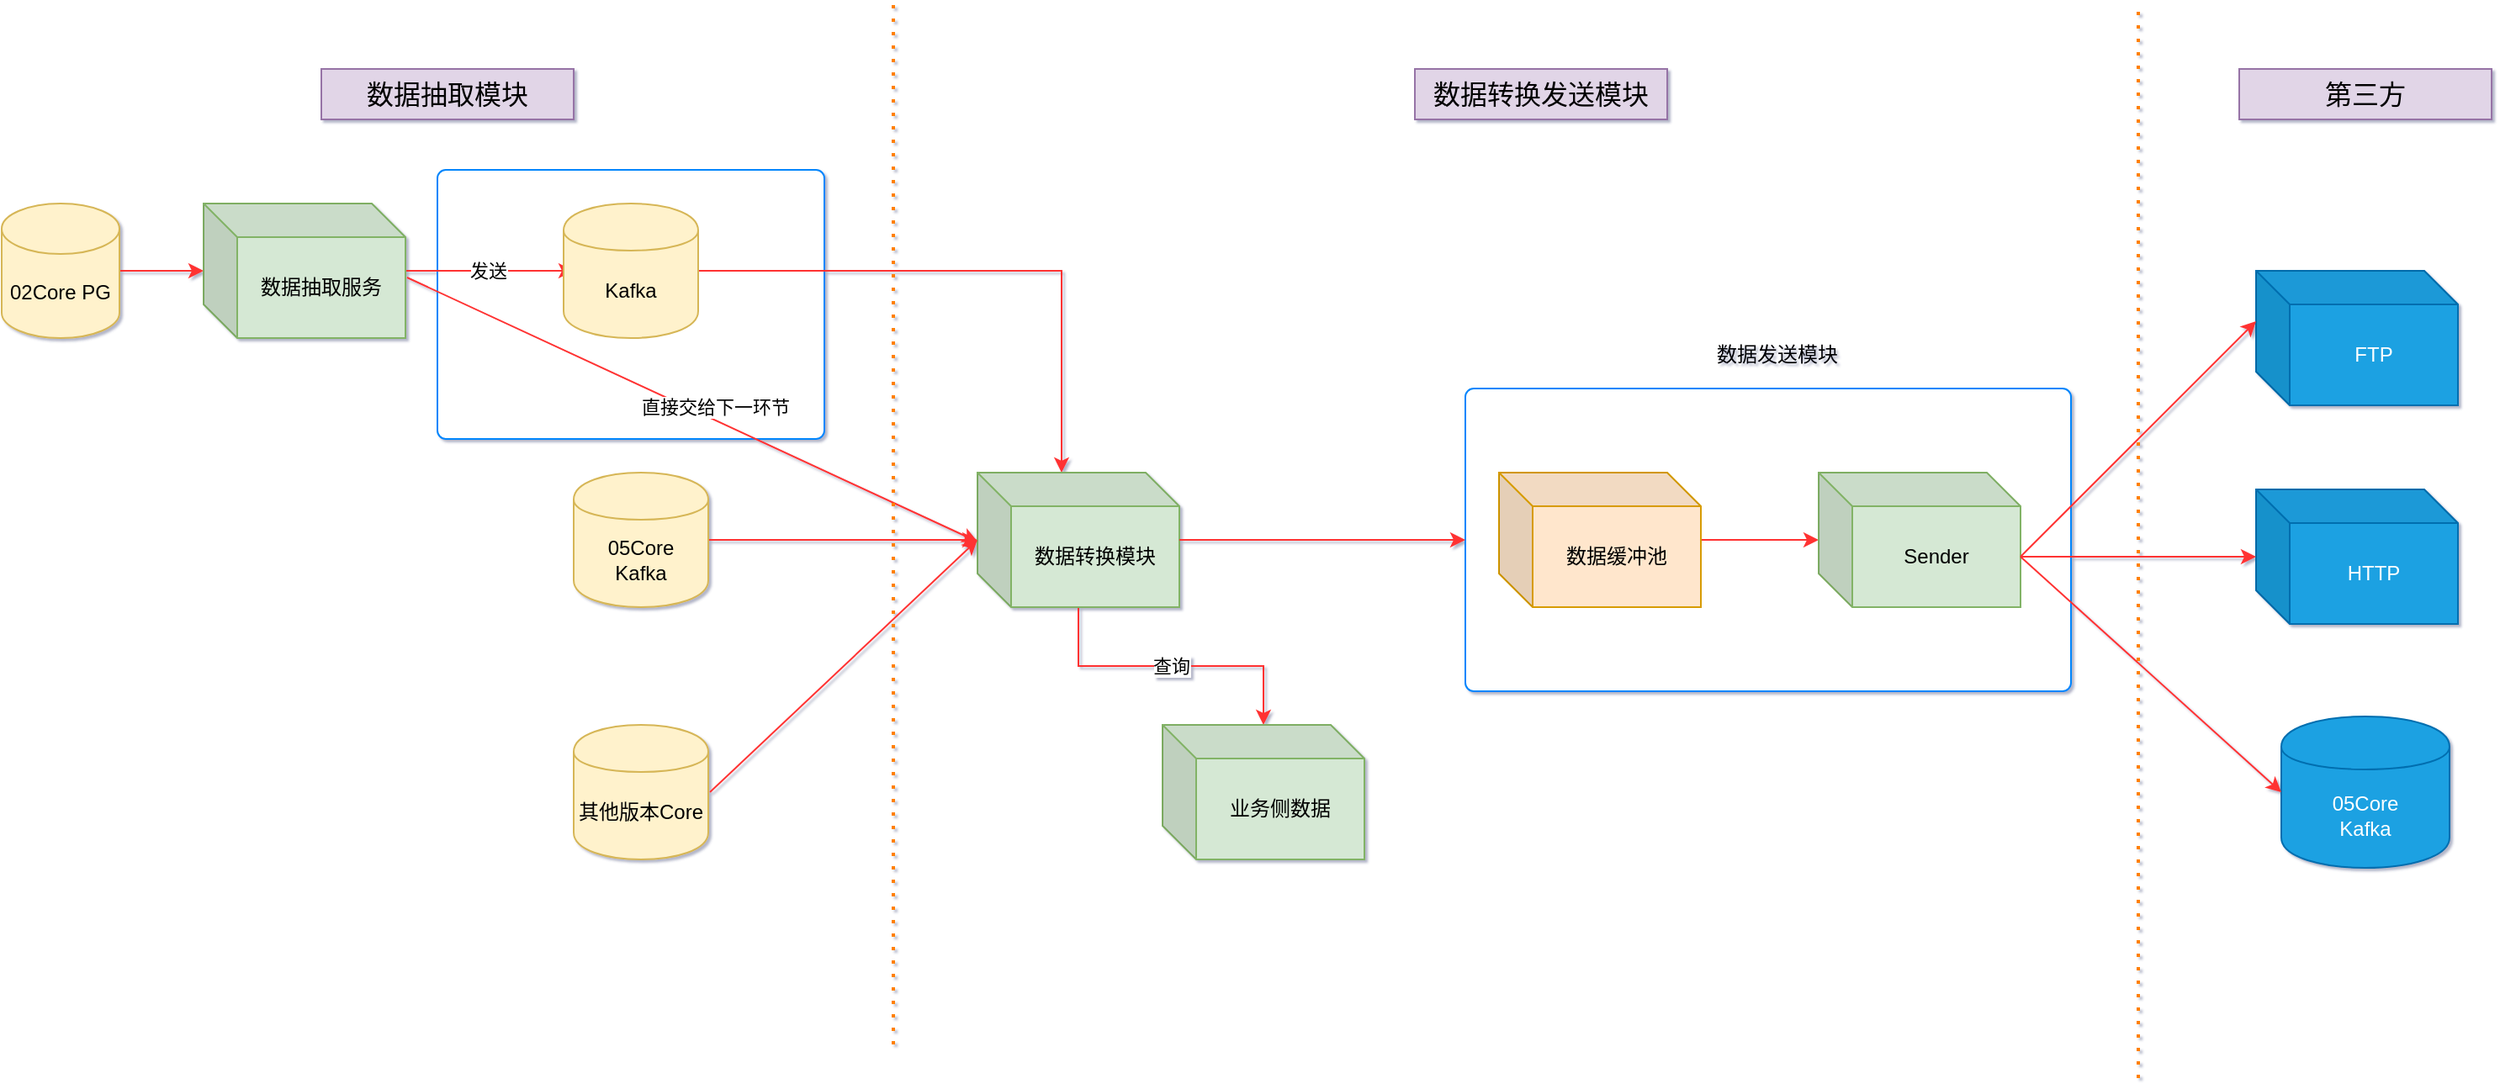 <mxfile version="14.1.3" type="github">
  <diagram id="7kN7DwJZ8GfWILWKK1_0" name="第 1 页">
    <mxGraphModel dx="1696" dy="2347" grid="1" gridSize="10" guides="1" tooltips="1" connect="1" arrows="1" fold="1" page="1" pageScale="1" pageWidth="827" pageHeight="1169" math="0" shadow="1">
      <root>
        <mxCell id="0" />
        <mxCell id="1" parent="0" />
        <mxCell id="GcMkEdudxcqHuX1BtWUG-27" value="" style="html=1;shadow=0;dashed=0;shape=mxgraph.bootstrap.rrect;rSize=5;strokeColor=#0085FC;html=1;whiteSpace=wrap;fillColor=#ffffff;fontColor=#0085FC;verticalAlign=bottom;align=left;spacing=20;spacingBottom=0;fontSize=14;" vertex="1" parent="1">
          <mxGeometry x="339" y="70" width="230" height="160" as="geometry" />
        </mxCell>
        <mxCell id="GcMkEdudxcqHuX1BtWUG-3" value="" style="edgeStyle=orthogonalEdgeStyle;rounded=0;orthogonalLoop=1;jettySize=auto;html=1;strokeColor=#FF3333;" edge="1" parent="1" source="GcMkEdudxcqHuX1BtWUG-1" target="GcMkEdudxcqHuX1BtWUG-2">
          <mxGeometry relative="1" as="geometry" />
        </mxCell>
        <mxCell id="GcMkEdudxcqHuX1BtWUG-1" value="02Core PG" style="shape=cylinder3;whiteSpace=wrap;html=1;boundedLbl=1;backgroundOutline=1;size=15;fillColor=#fff2cc;strokeColor=#d6b656;" vertex="1" parent="1">
          <mxGeometry x="80" y="90" width="70" height="80" as="geometry" />
        </mxCell>
        <mxCell id="GcMkEdudxcqHuX1BtWUG-5" value="发送" style="edgeStyle=orthogonalEdgeStyle;rounded=0;orthogonalLoop=1;jettySize=auto;html=1;exitX=1;exitY=0.525;exitDx=0;exitDy=0;exitPerimeter=0;strokeColor=#FF3333;" edge="1" parent="1" source="GcMkEdudxcqHuX1BtWUG-2">
          <mxGeometry relative="1" as="geometry">
            <mxPoint x="420" y="130" as="targetPoint" />
            <Array as="points">
              <mxPoint x="320" y="130" />
            </Array>
          </mxGeometry>
        </mxCell>
        <mxCell id="GcMkEdudxcqHuX1BtWUG-2" value="数据抽取服务" style="shape=cube;whiteSpace=wrap;html=1;boundedLbl=1;backgroundOutline=1;darkOpacity=0.05;darkOpacity2=0.1;fillColor=#d5e8d4;strokeColor=#82b366;" vertex="1" parent="1">
          <mxGeometry x="200" y="90" width="120" height="80" as="geometry" />
        </mxCell>
        <mxCell id="GcMkEdudxcqHuX1BtWUG-36" style="edgeStyle=orthogonalEdgeStyle;rounded=0;orthogonalLoop=1;jettySize=auto;html=1;exitX=1;exitY=0.5;exitDx=0;exitDy=0;entryX=0;entryY=0;entryDx=50;entryDy=0;entryPerimeter=0;fillColor=#fff2cc;strokeColor=#FF3333;" edge="1" parent="1" source="GcMkEdudxcqHuX1BtWUG-4" target="GcMkEdudxcqHuX1BtWUG-9">
          <mxGeometry relative="1" as="geometry" />
        </mxCell>
        <mxCell id="GcMkEdudxcqHuX1BtWUG-4" value="Kafka" style="shape=cylinder;whiteSpace=wrap;html=1;boundedLbl=1;backgroundOutline=1;fillColor=#fff2cc;strokeColor=#d6b656;" vertex="1" parent="1">
          <mxGeometry x="414" y="90" width="80" height="80" as="geometry" />
        </mxCell>
        <mxCell id="GcMkEdudxcqHuX1BtWUG-14" style="edgeStyle=orthogonalEdgeStyle;rounded=0;orthogonalLoop=1;jettySize=auto;html=1;entryX=0;entryY=0.5;entryDx=0;entryDy=0;entryPerimeter=0;fillColor=#fff2cc;strokeColor=#FF3333;" edge="1" parent="1" source="GcMkEdudxcqHuX1BtWUG-7" target="GcMkEdudxcqHuX1BtWUG-9">
          <mxGeometry relative="1" as="geometry" />
        </mxCell>
        <mxCell id="GcMkEdudxcqHuX1BtWUG-7" value="05Core&lt;br&gt;Kafka" style="shape=cylinder;whiteSpace=wrap;html=1;boundedLbl=1;backgroundOutline=1;fillColor=#fff2cc;strokeColor=#d6b656;" vertex="1" parent="1">
          <mxGeometry x="420" y="250" width="80" height="80" as="geometry" />
        </mxCell>
        <mxCell id="GcMkEdudxcqHuX1BtWUG-8" value="其他版本Core" style="shape=cylinder;whiteSpace=wrap;html=1;boundedLbl=1;backgroundOutline=1;fillColor=#fff2cc;strokeColor=#d6b656;" vertex="1" parent="1">
          <mxGeometry x="420" y="400" width="80" height="80" as="geometry" />
        </mxCell>
        <mxCell id="GcMkEdudxcqHuX1BtWUG-13" value="查询" style="edgeStyle=orthogonalEdgeStyle;rounded=0;orthogonalLoop=1;jettySize=auto;html=1;fillColor=#fff2cc;strokeColor=#FF3333;" edge="1" parent="1" source="GcMkEdudxcqHuX1BtWUG-9" target="GcMkEdudxcqHuX1BtWUG-11">
          <mxGeometry relative="1" as="geometry" />
        </mxCell>
        <mxCell id="GcMkEdudxcqHuX1BtWUG-9" value="数据转换模块" style="shape=cube;whiteSpace=wrap;html=1;boundedLbl=1;backgroundOutline=1;darkOpacity=0.05;darkOpacity2=0.1;fillColor=#d5e8d4;strokeColor=#82b366;" vertex="1" parent="1">
          <mxGeometry x="660" y="250" width="120" height="80" as="geometry" />
        </mxCell>
        <mxCell id="GcMkEdudxcqHuX1BtWUG-11" value="业务侧数据" style="shape=cube;whiteSpace=wrap;html=1;boundedLbl=1;backgroundOutline=1;darkOpacity=0.05;darkOpacity2=0.1;fillColor=#d5e8d4;strokeColor=#82b366;" vertex="1" parent="1">
          <mxGeometry x="770" y="400" width="120" height="80" as="geometry" />
        </mxCell>
        <mxCell id="GcMkEdudxcqHuX1BtWUG-22" value="" style="html=1;shadow=0;dashed=0;shape=mxgraph.bootstrap.rrect;rSize=5;strokeColor=#0085FC;html=1;whiteSpace=wrap;fillColor=#ffffff;fontColor=#0085FC;verticalAlign=bottom;align=left;spacing=20;spacingBottom=0;fontSize=14;" vertex="1" parent="1">
          <mxGeometry x="950" y="200" width="360" height="180" as="geometry" />
        </mxCell>
        <mxCell id="GcMkEdudxcqHuX1BtWUG-50" value="" style="edgeStyle=orthogonalEdgeStyle;rounded=0;orthogonalLoop=1;jettySize=auto;html=1;strokeColor=#FF3333;" edge="1" parent="1" source="GcMkEdudxcqHuX1BtWUG-24" target="GcMkEdudxcqHuX1BtWUG-25">
          <mxGeometry relative="1" as="geometry" />
        </mxCell>
        <mxCell id="GcMkEdudxcqHuX1BtWUG-24" value="数据缓冲池" style="shape=cube;whiteSpace=wrap;html=1;boundedLbl=1;backgroundOutline=1;darkOpacity=0.05;darkOpacity2=0.1;fillColor=#ffe6cc;strokeColor=#d79b00;" vertex="1" parent="1">
          <mxGeometry x="970" y="250" width="120" height="80" as="geometry" />
        </mxCell>
        <mxCell id="GcMkEdudxcqHuX1BtWUG-25" value="Sender" style="shape=cube;whiteSpace=wrap;html=1;boundedLbl=1;backgroundOutline=1;darkOpacity=0.05;darkOpacity2=0.1;fillColor=#d5e8d4;strokeColor=#82b366;" vertex="1" parent="1">
          <mxGeometry x="1160" y="250" width="120" height="80" as="geometry" />
        </mxCell>
        <mxCell id="GcMkEdudxcqHuX1BtWUG-30" value="数据发送模块" style="text;html=1;align=center;verticalAlign=middle;resizable=0;points=[];autosize=1;" vertex="1" parent="1">
          <mxGeometry x="1090" y="170" width="90" height="20" as="geometry" />
        </mxCell>
        <mxCell id="GcMkEdudxcqHuX1BtWUG-31" value="FTP" style="shape=cube;whiteSpace=wrap;html=1;boundedLbl=1;backgroundOutline=1;darkOpacity=0.05;darkOpacity2=0.1;fillColor=#1ba1e2;strokeColor=#006EAF;fontColor=#ffffff;" vertex="1" parent="1">
          <mxGeometry x="1420" y="130" width="120" height="80" as="geometry" />
        </mxCell>
        <mxCell id="GcMkEdudxcqHuX1BtWUG-32" value="HTTP" style="shape=cube;whiteSpace=wrap;html=1;boundedLbl=1;backgroundOutline=1;darkOpacity=0.05;darkOpacity2=0.1;fillColor=#1ba1e2;strokeColor=#006EAF;fontColor=#ffffff;" vertex="1" parent="1">
          <mxGeometry x="1420" y="260" width="120" height="80" as="geometry" />
        </mxCell>
        <mxCell id="GcMkEdudxcqHuX1BtWUG-33" value="05Core&lt;br&gt;Kafka" style="shape=cylinder;whiteSpace=wrap;html=1;boundedLbl=1;backgroundOutline=1;fillColor=#1ba1e2;strokeColor=#006EAF;fontColor=#ffffff;" vertex="1" parent="1">
          <mxGeometry x="1435" y="395" width="100" height="90" as="geometry" />
        </mxCell>
        <mxCell id="GcMkEdudxcqHuX1BtWUG-35" value="" style="endArrow=classic;html=1;entryX=0;entryY=0.513;entryDx=0;entryDy=0;entryPerimeter=0;exitX=1.008;exitY=0.55;exitDx=0;exitDy=0;exitPerimeter=0;fillColor=#fff2cc;strokeColor=#FF3333;" edge="1" parent="1" source="GcMkEdudxcqHuX1BtWUG-2" target="GcMkEdudxcqHuX1BtWUG-9">
          <mxGeometry width="50" height="50" relative="1" as="geometry">
            <mxPoint x="660" y="220" as="sourcePoint" />
            <mxPoint x="710" y="170" as="targetPoint" />
          </mxGeometry>
        </mxCell>
        <mxCell id="GcMkEdudxcqHuX1BtWUG-52" value="直接交给下一环节" style="edgeLabel;html=1;align=center;verticalAlign=middle;resizable=0;points=[];" vertex="1" connectable="0" parent="GcMkEdudxcqHuX1BtWUG-35">
          <mxGeometry x="0.062" y="7" relative="1" as="geometry">
            <mxPoint as="offset" />
          </mxGeometry>
        </mxCell>
        <mxCell id="GcMkEdudxcqHuX1BtWUG-37" value="" style="endArrow=none;dashed=1;html=1;dashPattern=1 3;strokeWidth=2;fillColor=#cdeb8b;rounded=0;strokeColor=#FF8000;" edge="1" parent="1">
          <mxGeometry width="50" height="50" relative="1" as="geometry">
            <mxPoint x="610" y="590" as="sourcePoint" />
            <mxPoint x="610" y="-30" as="targetPoint" />
          </mxGeometry>
        </mxCell>
        <mxCell id="GcMkEdudxcqHuX1BtWUG-40" value="" style="endArrow=classic;html=1;fillColor=#fff2cc;strokeColor=#FF3333;" edge="1" parent="1">
          <mxGeometry width="50" height="50" relative="1" as="geometry">
            <mxPoint x="501" y="440" as="sourcePoint" />
            <mxPoint x="660" y="290" as="targetPoint" />
          </mxGeometry>
        </mxCell>
        <mxCell id="GcMkEdudxcqHuX1BtWUG-42" value="&lt;font style=&quot;font-size: 16px&quot;&gt;数据抽取模块&lt;/font&gt;" style="text;html=1;strokeColor=#9673a6;fillColor=#e1d5e7;align=center;verticalAlign=middle;whiteSpace=wrap;rounded=0;" vertex="1" parent="1">
          <mxGeometry x="270" y="10" width="150" height="30" as="geometry" />
        </mxCell>
        <mxCell id="GcMkEdudxcqHuX1BtWUG-43" value="" style="endArrow=classic;html=1;entryX=0;entryY=0;entryDx=0;entryDy=30;entryPerimeter=0;exitX=0;exitY=0;exitDx=120;exitDy=50;exitPerimeter=0;strokeColor=#FF3333;" edge="1" parent="1" source="GcMkEdudxcqHuX1BtWUG-25" target="GcMkEdudxcqHuX1BtWUG-31">
          <mxGeometry width="50" height="50" relative="1" as="geometry">
            <mxPoint x="1120" y="290" as="sourcePoint" />
            <mxPoint x="1170" y="240" as="targetPoint" />
          </mxGeometry>
        </mxCell>
        <mxCell id="GcMkEdudxcqHuX1BtWUG-44" value="" style="endArrow=classic;html=1;exitX=0;exitY=0;exitDx=120;exitDy=50;exitPerimeter=0;strokeColor=#FF3333;" edge="1" parent="1" source="GcMkEdudxcqHuX1BtWUG-25" target="GcMkEdudxcqHuX1BtWUG-32">
          <mxGeometry width="50" height="50" relative="1" as="geometry">
            <mxPoint x="1290" y="310" as="sourcePoint" />
            <mxPoint x="1400" y="170" as="targetPoint" />
          </mxGeometry>
        </mxCell>
        <mxCell id="GcMkEdudxcqHuX1BtWUG-45" value="" style="endArrow=classic;html=1;entryX=0;entryY=0.5;entryDx=0;entryDy=0;exitX=0;exitY=0;exitDx=120;exitDy=50;exitPerimeter=0;strokeColor=#FF3333;" edge="1" parent="1" source="GcMkEdudxcqHuX1BtWUG-25" target="GcMkEdudxcqHuX1BtWUG-33">
          <mxGeometry width="50" height="50" relative="1" as="geometry">
            <mxPoint x="1290" y="310" as="sourcePoint" />
            <mxPoint x="1400" y="170" as="targetPoint" />
          </mxGeometry>
        </mxCell>
        <mxCell id="GcMkEdudxcqHuX1BtWUG-46" value="" style="endArrow=none;dashed=1;html=1;dashPattern=1 3;strokeWidth=2;strokeColor=#FF8000;" edge="1" parent="1">
          <mxGeometry width="50" height="50" relative="1" as="geometry">
            <mxPoint x="1350" y="610" as="sourcePoint" />
            <mxPoint x="1350" y="-30" as="targetPoint" />
          </mxGeometry>
        </mxCell>
        <mxCell id="GcMkEdudxcqHuX1BtWUG-47" value="" style="endArrow=classic;html=1;fillColor=#fff2cc;strokeColor=#FF3333;" edge="1" parent="1" source="GcMkEdudxcqHuX1BtWUG-9">
          <mxGeometry width="50" height="50" relative="1" as="geometry">
            <mxPoint x="780" y="340" as="sourcePoint" />
            <mxPoint x="950" y="290" as="targetPoint" />
          </mxGeometry>
        </mxCell>
        <mxCell id="GcMkEdudxcqHuX1BtWUG-48" value="&lt;font style=&quot;font-size: 16px&quot;&gt;数据转换发送模块&lt;/font&gt;" style="text;html=1;strokeColor=#9673a6;fillColor=#e1d5e7;align=center;verticalAlign=middle;whiteSpace=wrap;rounded=0;" vertex="1" parent="1">
          <mxGeometry x="920" y="10" width="150" height="30" as="geometry" />
        </mxCell>
        <mxCell id="GcMkEdudxcqHuX1BtWUG-49" value="&lt;font style=&quot;font-size: 16px&quot;&gt;第三方&lt;/font&gt;" style="text;html=1;strokeColor=#9673a6;fillColor=#e1d5e7;align=center;verticalAlign=middle;whiteSpace=wrap;rounded=0;" vertex="1" parent="1">
          <mxGeometry x="1410" y="10" width="150" height="30" as="geometry" />
        </mxCell>
      </root>
    </mxGraphModel>
  </diagram>
</mxfile>
